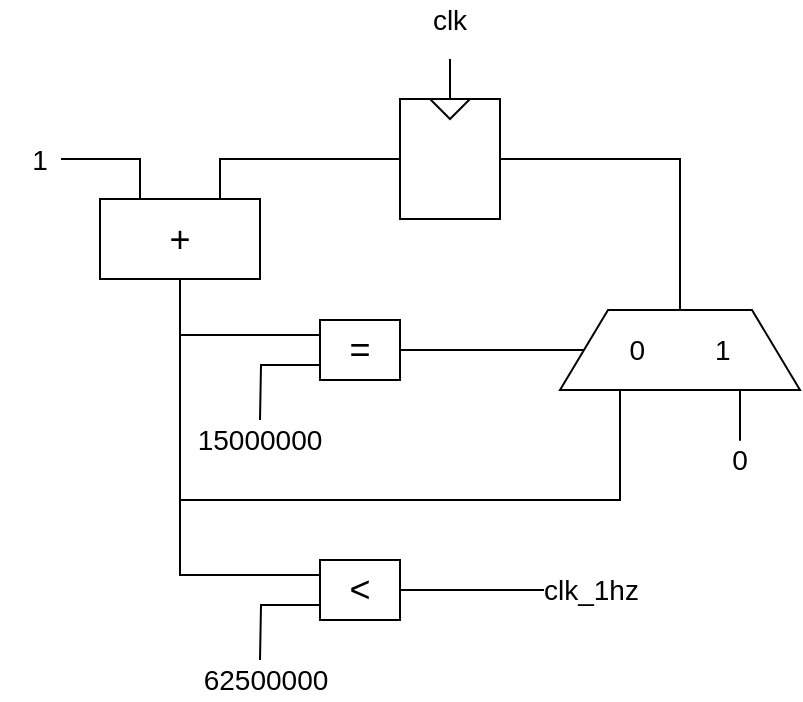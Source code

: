 <mxfile version="12.1.2" type="device" pages="1"><diagram id="YsFsk_mEH9XWgnM3MkQr" name="Page-1"><mxGraphModel dx="1002" dy="634" grid="1" gridSize="10" guides="1" tooltips="1" connect="1" arrows="1" fold="1" page="1" pageScale="1" pageWidth="850" pageHeight="1100" math="0" shadow="0"><root><mxCell id="0"/><mxCell id="1" parent="0"/><mxCell id="Csf_OeAmFklOmKsnqWcU-1" style="edgeStyle=orthogonalEdgeStyle;rounded=0;orthogonalLoop=1;jettySize=auto;html=1;exitX=0.25;exitY=0;exitDx=0;exitDy=0;endArrow=none;endFill=0;fontSize=18;" edge="1" parent="1" source="Csf_OeAmFklOmKsnqWcU-6"><mxGeometry relative="1" as="geometry"><mxPoint x="230" y="379.5" as="targetPoint"/></mxGeometry></mxCell><mxCell id="Csf_OeAmFklOmKsnqWcU-2" style="edgeStyle=orthogonalEdgeStyle;rounded=0;orthogonalLoop=1;jettySize=auto;html=1;exitX=0.5;exitY=1;exitDx=0;exitDy=0;endArrow=none;endFill=0;fontSize=18;entryX=0.25;entryY=1;entryDx=0;entryDy=0;" edge="1" parent="1" source="Csf_OeAmFklOmKsnqWcU-6" target="Csf_OeAmFklOmKsnqWcU-14"><mxGeometry relative="1" as="geometry"><mxPoint x="290" y="715.833" as="targetPoint"/><Array as="points"><mxPoint x="290" y="550"/><mxPoint x="510" y="550"/></Array></mxGeometry></mxCell><mxCell id="Csf_OeAmFklOmKsnqWcU-3" style="edgeStyle=orthogonalEdgeStyle;rounded=0;orthogonalLoop=1;jettySize=auto;html=1;exitX=0.5;exitY=1;exitDx=0;exitDy=0;endArrow=none;endFill=0;fontSize=18;entryX=0;entryY=0.25;entryDx=0;entryDy=0;" edge="1" parent="1" source="Csf_OeAmFklOmKsnqWcU-6" target="Csf_OeAmFklOmKsnqWcU-10"><mxGeometry relative="1" as="geometry"><mxPoint x="340" y="470" as="targetPoint"/></mxGeometry></mxCell><mxCell id="Csf_OeAmFklOmKsnqWcU-4" style="edgeStyle=orthogonalEdgeStyle;rounded=0;orthogonalLoop=1;jettySize=auto;html=1;exitX=0.5;exitY=1;exitDx=0;exitDy=0;endArrow=none;endFill=0;fontSize=14;entryX=0;entryY=0.25;entryDx=0;entryDy=0;" edge="1" parent="1" source="Csf_OeAmFklOmKsnqWcU-6" target="Csf_OeAmFklOmKsnqWcU-18"><mxGeometry relative="1" as="geometry"><mxPoint x="290" y="600" as="targetPoint"/></mxGeometry></mxCell><mxCell id="Csf_OeAmFklOmKsnqWcU-5" style="edgeStyle=orthogonalEdgeStyle;rounded=0;orthogonalLoop=1;jettySize=auto;html=1;exitX=0.75;exitY=0;exitDx=0;exitDy=0;entryX=0;entryY=0.5;entryDx=0;entryDy=0;endArrow=none;endFill=0;fontSize=14;" edge="1" parent="1" source="Csf_OeAmFklOmKsnqWcU-6" target="Csf_OeAmFklOmKsnqWcU-21"><mxGeometry relative="1" as="geometry"/></mxCell><mxCell id="Csf_OeAmFklOmKsnqWcU-6" value="+" style="rounded=0;whiteSpace=wrap;html=1;labelBackgroundColor=none;fillColor=none;fontSize=18;align=center;" vertex="1" parent="1"><mxGeometry x="250" y="399.5" width="80" height="40" as="geometry"/></mxCell><mxCell id="Csf_OeAmFklOmKsnqWcU-7" value="1" style="text;html=1;strokeColor=none;fillColor=none;align=center;verticalAlign=middle;whiteSpace=wrap;rounded=0;labelBackgroundColor=none;fontSize=14;" vertex="1" parent="1"><mxGeometry x="200" y="369.5" width="40" height="20" as="geometry"/></mxCell><mxCell id="Csf_OeAmFklOmKsnqWcU-8" style="edgeStyle=orthogonalEdgeStyle;rounded=0;orthogonalLoop=1;jettySize=auto;html=1;exitX=0;exitY=0.75;exitDx=0;exitDy=0;endArrow=none;endFill=0;fontSize=18;" edge="1" parent="1" source="Csf_OeAmFklOmKsnqWcU-10"><mxGeometry relative="1" as="geometry"><mxPoint x="330" y="510" as="targetPoint"/></mxGeometry></mxCell><mxCell id="Csf_OeAmFklOmKsnqWcU-9" style="edgeStyle=orthogonalEdgeStyle;rounded=0;orthogonalLoop=1;jettySize=auto;html=1;exitX=1;exitY=0.5;exitDx=0;exitDy=0;entryX=0;entryY=0.5;entryDx=0;entryDy=0;endArrow=none;endFill=0;fontSize=14;" edge="1" parent="1" source="Csf_OeAmFklOmKsnqWcU-10" target="Csf_OeAmFklOmKsnqWcU-14"><mxGeometry relative="1" as="geometry"/></mxCell><mxCell id="Csf_OeAmFklOmKsnqWcU-10" value="=" style="rounded=0;whiteSpace=wrap;html=1;labelBackgroundColor=none;fillColor=none;fontSize=18;align=center;" vertex="1" parent="1"><mxGeometry x="360" y="460" width="40" height="30" as="geometry"/></mxCell><mxCell id="Csf_OeAmFklOmKsnqWcU-11" value="15000000" style="text;html=1;strokeColor=none;fillColor=none;align=center;verticalAlign=middle;whiteSpace=wrap;rounded=0;labelBackgroundColor=none;fontSize=14;" vertex="1" parent="1"><mxGeometry x="310" y="510" width="40" height="20" as="geometry"/></mxCell><mxCell id="Csf_OeAmFklOmKsnqWcU-12" style="edgeStyle=orthogonalEdgeStyle;rounded=0;orthogonalLoop=1;jettySize=auto;html=1;exitX=0.75;exitY=1;exitDx=0;exitDy=0;endArrow=none;endFill=0;fontSize=14;" edge="1" parent="1" source="Csf_OeAmFklOmKsnqWcU-14"><mxGeometry relative="1" as="geometry"><mxPoint x="570" y="520.333" as="targetPoint"/></mxGeometry></mxCell><mxCell id="Csf_OeAmFklOmKsnqWcU-13" style="edgeStyle=orthogonalEdgeStyle;rounded=0;orthogonalLoop=1;jettySize=auto;html=1;exitX=0.5;exitY=0;exitDx=0;exitDy=0;entryX=1;entryY=0.5;entryDx=0;entryDy=0;endArrow=none;endFill=0;fontSize=14;" edge="1" parent="1" source="Csf_OeAmFklOmKsnqWcU-14" target="Csf_OeAmFklOmKsnqWcU-21"><mxGeometry relative="1" as="geometry"/></mxCell><mxCell id="Csf_OeAmFklOmKsnqWcU-14" value="0&amp;nbsp; &amp;nbsp; &amp;nbsp; &amp;nbsp; &amp;nbsp;1" style="shape=trapezoid;perimeter=trapezoidPerimeter;whiteSpace=wrap;html=1;labelBackgroundColor=none;fillColor=none;fontSize=14;align=center;" vertex="1" parent="1"><mxGeometry x="480" y="455" width="120" height="40" as="geometry"/></mxCell><mxCell id="Csf_OeAmFklOmKsnqWcU-15" value="0" style="text;html=1;strokeColor=none;fillColor=none;align=center;verticalAlign=middle;whiteSpace=wrap;rounded=0;labelBackgroundColor=none;fontSize=14;" vertex="1" parent="1"><mxGeometry x="550" y="520" width="40" height="20" as="geometry"/></mxCell><mxCell id="Csf_OeAmFklOmKsnqWcU-16" style="edgeStyle=orthogonalEdgeStyle;rounded=0;orthogonalLoop=1;jettySize=auto;html=1;exitX=0;exitY=0.75;exitDx=0;exitDy=0;endArrow=none;endFill=0;fontSize=14;" edge="1" parent="1" source="Csf_OeAmFklOmKsnqWcU-18"><mxGeometry relative="1" as="geometry"><mxPoint x="330" y="630" as="targetPoint"/></mxGeometry></mxCell><mxCell id="Csf_OeAmFklOmKsnqWcU-17" value="clk_1hz" style="edgeStyle=orthogonalEdgeStyle;rounded=0;orthogonalLoop=1;jettySize=auto;html=1;exitX=1;exitY=0.5;exitDx=0;exitDy=0;endArrow=none;endFill=0;fontSize=14;labelPosition=right;verticalLabelPosition=middle;align=left;verticalAlign=middle;" edge="1" parent="1" source="Csf_OeAmFklOmKsnqWcU-18"><mxGeometry x="0.4" relative="1" as="geometry"><mxPoint x="500" y="595" as="targetPoint"/><mxPoint as="offset"/></mxGeometry></mxCell><mxCell id="Csf_OeAmFklOmKsnqWcU-18" value="&amp;lt;" style="rounded=0;whiteSpace=wrap;html=1;labelBackgroundColor=none;fillColor=none;fontSize=18;align=center;" vertex="1" parent="1"><mxGeometry x="360" y="580" width="40" height="30" as="geometry"/></mxCell><mxCell id="Csf_OeAmFklOmKsnqWcU-19" value="62500000" style="text;html=1;strokeColor=none;fillColor=none;align=center;verticalAlign=middle;whiteSpace=wrap;rounded=0;labelBackgroundColor=none;fontSize=14;" vertex="1" parent="1"><mxGeometry x="312.5" y="630" width="40" height="20" as="geometry"/></mxCell><mxCell id="Csf_OeAmFklOmKsnqWcU-20" style="edgeStyle=orthogonalEdgeStyle;rounded=0;orthogonalLoop=1;jettySize=auto;html=1;exitX=0.5;exitY=0;exitDx=0;exitDy=0;endArrow=none;endFill=0;fontSize=14;" edge="1" parent="1" source="Csf_OeAmFklOmKsnqWcU-21"><mxGeometry relative="1" as="geometry"><mxPoint x="425" y="329.5" as="targetPoint"/></mxGeometry></mxCell><mxCell id="Csf_OeAmFklOmKsnqWcU-21" value="" style="rounded=0;whiteSpace=wrap;html=1;labelBackgroundColor=none;fillColor=none;fontSize=14;align=center;" vertex="1" parent="1"><mxGeometry x="400" y="349.5" width="50" height="60" as="geometry"/></mxCell><mxCell id="Csf_OeAmFklOmKsnqWcU-22" value="" style="triangle;whiteSpace=wrap;html=1;labelBackgroundColor=none;fillColor=none;fontSize=14;align=center;direction=south;" vertex="1" parent="1"><mxGeometry x="415" y="349.5" width="20" height="10" as="geometry"/></mxCell><mxCell id="Csf_OeAmFklOmKsnqWcU-23" value="clk" style="text;html=1;strokeColor=none;fillColor=none;align=center;verticalAlign=middle;whiteSpace=wrap;rounded=0;labelBackgroundColor=none;fontSize=14;" vertex="1" parent="1"><mxGeometry x="405" y="300" width="40" height="20" as="geometry"/></mxCell></root></mxGraphModel></diagram></mxfile>